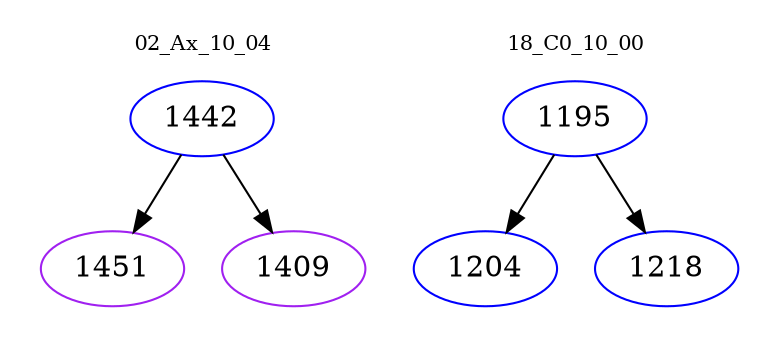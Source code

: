 digraph{
subgraph cluster_0 {
color = white
label = "02_Ax_10_04";
fontsize=10;
T0_1442 [label="1442", color="blue"]
T0_1442 -> T0_1451 [color="black"]
T0_1451 [label="1451", color="purple"]
T0_1442 -> T0_1409 [color="black"]
T0_1409 [label="1409", color="purple"]
}
subgraph cluster_1 {
color = white
label = "18_C0_10_00";
fontsize=10;
T1_1195 [label="1195", color="blue"]
T1_1195 -> T1_1204 [color="black"]
T1_1204 [label="1204", color="blue"]
T1_1195 -> T1_1218 [color="black"]
T1_1218 [label="1218", color="blue"]
}
}
